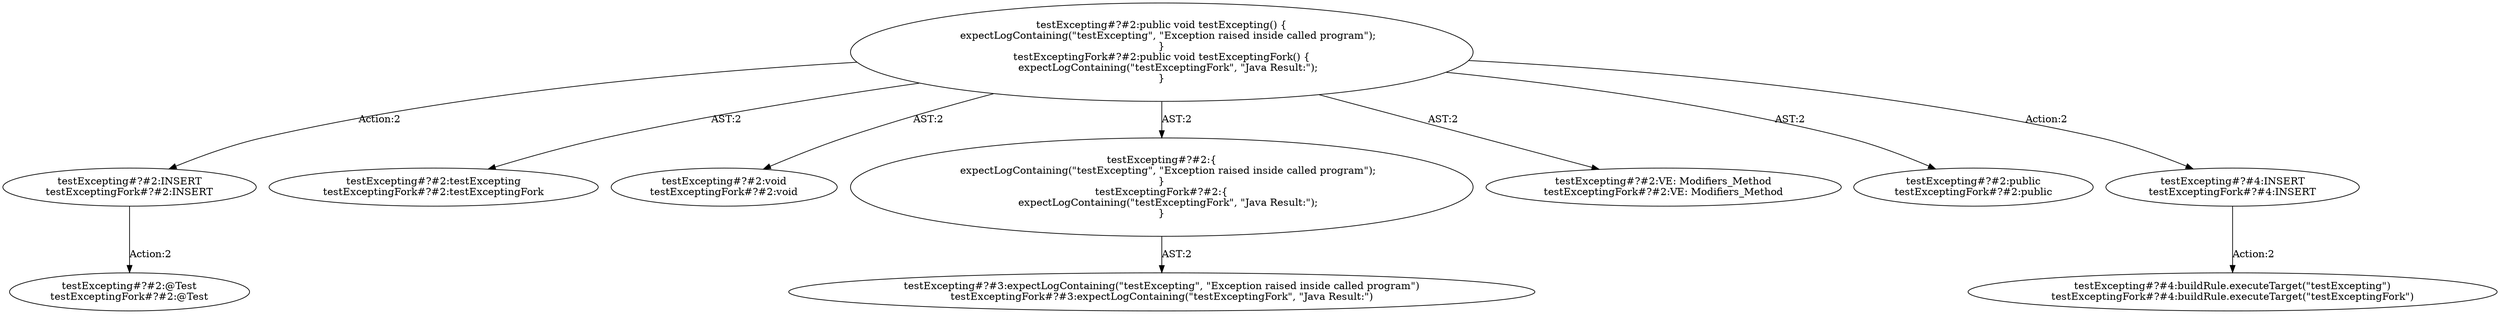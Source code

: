 digraph "Pattern" {
0 [label="testExcepting#?#2:INSERT
testExceptingFork#?#2:INSERT" shape=ellipse]
1 [label="testExcepting#?#2:public void testExcepting() \{
    expectLogContaining(\"testExcepting\", \"Exception raised inside called program\");
\}
testExceptingFork#?#2:public void testExceptingFork() \{
    expectLogContaining(\"testExceptingFork\", \"Java Result:\");
\}" shape=ellipse]
2 [label="testExcepting#?#2:testExcepting
testExceptingFork#?#2:testExceptingFork" shape=ellipse]
3 [label="testExcepting#?#2:void
testExceptingFork#?#2:void" shape=ellipse]
4 [label="testExcepting#?#2:\{
    expectLogContaining(\"testExcepting\", \"Exception raised inside called program\");
\}
testExceptingFork#?#2:\{
    expectLogContaining(\"testExceptingFork\", \"Java Result:\");
\}" shape=ellipse]
5 [label="testExcepting#?#3:expectLogContaining(\"testExcepting\", \"Exception raised inside called program\")
testExceptingFork#?#3:expectLogContaining(\"testExceptingFork\", \"Java Result:\")" shape=ellipse]
6 [label="testExcepting#?#2:VE: Modifiers_Method
testExceptingFork#?#2:VE: Modifiers_Method" shape=ellipse]
7 [label="testExcepting#?#2:public
testExceptingFork#?#2:public" shape=ellipse]
8 [label="testExcepting#?#4:INSERT
testExceptingFork#?#4:INSERT" shape=ellipse]
9 [label="testExcepting#?#4:buildRule.executeTarget(\"testExcepting\")
testExceptingFork#?#4:buildRule.executeTarget(\"testExceptingFork\")" shape=ellipse]
10 [label="testExcepting#?#2:@Test
testExceptingFork#?#2:@Test" shape=ellipse]
0 -> 10 [label="Action:2"];
1 -> 0 [label="Action:2"];
1 -> 2 [label="AST:2"];
1 -> 3 [label="AST:2"];
1 -> 4 [label="AST:2"];
1 -> 6 [label="AST:2"];
1 -> 7 [label="AST:2"];
1 -> 8 [label="Action:2"];
4 -> 5 [label="AST:2"];
8 -> 9 [label="Action:2"];
}